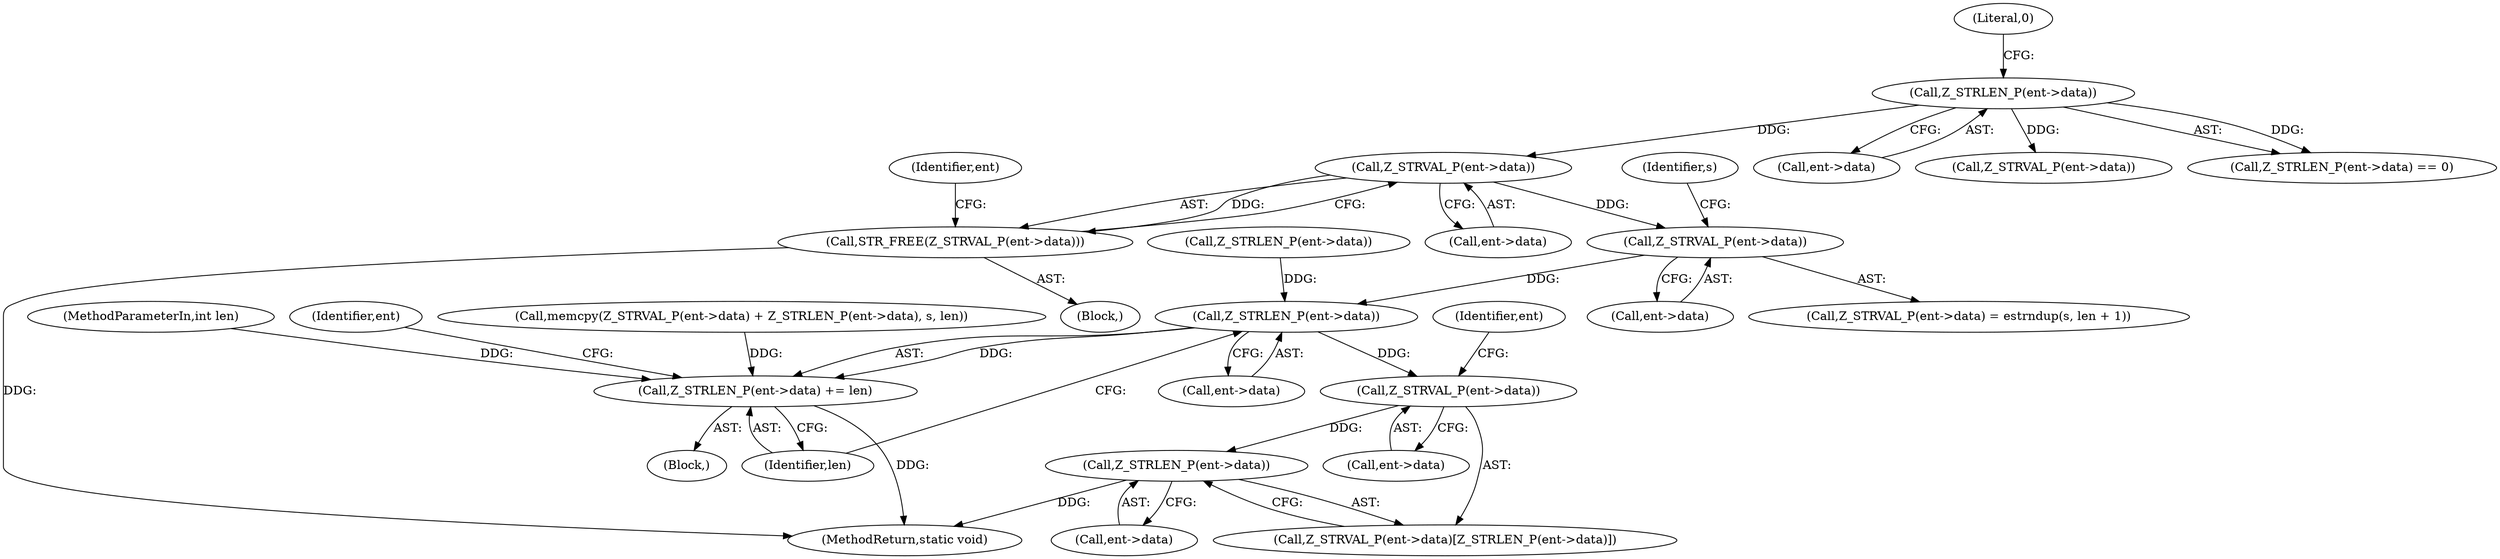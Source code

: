 digraph "0_php-src_426aeb2808955ee3d3f52e0cfb102834cdb836a5?w=1@pointer" {
"1000223" [label="(Call,Z_STRVAL_P(ent->data))"];
"1000216" [label="(Call,Z_STRLEN_P(ent->data))"];
"1000222" [label="(Call,STR_FREE(Z_STRVAL_P(ent->data)))"];
"1000228" [label="(Call,Z_STRVAL_P(ent->data))"];
"1000270" [label="(Call,Z_STRLEN_P(ent->data))"];
"1000269" [label="(Call,Z_STRLEN_P(ent->data) += len)"];
"1000277" [label="(Call,Z_STRVAL_P(ent->data))"];
"1000281" [label="(Call,Z_STRLEN_P(ent->data))"];
"1000227" [label="(Call,Z_STRVAL_P(ent->data) = estrndup(s, len + 1))"];
"1000283" [label="(Identifier,ent)"];
"1000277" [label="(Call,Z_STRVAL_P(ent->data))"];
"1000224" [label="(Call,ent->data)"];
"1000233" [label="(Identifier,s)"];
"1000229" [label="(Call,ent->data)"];
"1000276" [label="(Call,Z_STRVAL_P(ent->data)[Z_STRLEN_P(ent->data)])"];
"1000269" [label="(Call,Z_STRLEN_P(ent->data) += len)"];
"1000223" [label="(Call,Z_STRVAL_P(ent->data))"];
"1000282" [label="(Call,ent->data)"];
"1000216" [label="(Call,Z_STRLEN_P(ent->data))"];
"1000270" [label="(Call,Z_STRLEN_P(ent->data))"];
"1000228" [label="(Call,Z_STRVAL_P(ent->data))"];
"1000257" [label="(Call,memcpy(Z_STRVAL_P(ent->data) + Z_STRLEN_P(ent->data), s, len))"];
"1000104" [label="(MethodParameterIn,int len)"];
"1000477" [label="(MethodReturn,static void)"];
"1000221" [label="(Block,)"];
"1000278" [label="(Call,ent->data)"];
"1000217" [label="(Call,ent->data)"];
"1000263" [label="(Call,Z_STRLEN_P(ent->data))"];
"1000220" [label="(Literal,0)"];
"1000222" [label="(Call,STR_FREE(Z_STRVAL_P(ent->data)))"];
"1000279" [label="(Identifier,ent)"];
"1000271" [label="(Call,ent->data)"];
"1000134" [label="(Block,)"];
"1000240" [label="(Call,Z_STRVAL_P(ent->data))"];
"1000230" [label="(Identifier,ent)"];
"1000215" [label="(Call,Z_STRLEN_P(ent->data) == 0)"];
"1000281" [label="(Call,Z_STRLEN_P(ent->data))"];
"1000274" [label="(Identifier,len)"];
"1000223" -> "1000222"  [label="AST: "];
"1000223" -> "1000224"  [label="CFG: "];
"1000224" -> "1000223"  [label="AST: "];
"1000222" -> "1000223"  [label="CFG: "];
"1000223" -> "1000222"  [label="DDG: "];
"1000216" -> "1000223"  [label="DDG: "];
"1000223" -> "1000228"  [label="DDG: "];
"1000216" -> "1000215"  [label="AST: "];
"1000216" -> "1000217"  [label="CFG: "];
"1000217" -> "1000216"  [label="AST: "];
"1000220" -> "1000216"  [label="CFG: "];
"1000216" -> "1000215"  [label="DDG: "];
"1000216" -> "1000240"  [label="DDG: "];
"1000222" -> "1000221"  [label="AST: "];
"1000230" -> "1000222"  [label="CFG: "];
"1000222" -> "1000477"  [label="DDG: "];
"1000228" -> "1000227"  [label="AST: "];
"1000228" -> "1000229"  [label="CFG: "];
"1000229" -> "1000228"  [label="AST: "];
"1000233" -> "1000228"  [label="CFG: "];
"1000228" -> "1000270"  [label="DDG: "];
"1000270" -> "1000269"  [label="AST: "];
"1000270" -> "1000271"  [label="CFG: "];
"1000271" -> "1000270"  [label="AST: "];
"1000274" -> "1000270"  [label="CFG: "];
"1000270" -> "1000269"  [label="DDG: "];
"1000263" -> "1000270"  [label="DDG: "];
"1000270" -> "1000277"  [label="DDG: "];
"1000269" -> "1000134"  [label="AST: "];
"1000269" -> "1000274"  [label="CFG: "];
"1000274" -> "1000269"  [label="AST: "];
"1000279" -> "1000269"  [label="CFG: "];
"1000269" -> "1000477"  [label="DDG: "];
"1000257" -> "1000269"  [label="DDG: "];
"1000104" -> "1000269"  [label="DDG: "];
"1000277" -> "1000276"  [label="AST: "];
"1000277" -> "1000278"  [label="CFG: "];
"1000278" -> "1000277"  [label="AST: "];
"1000283" -> "1000277"  [label="CFG: "];
"1000277" -> "1000281"  [label="DDG: "];
"1000281" -> "1000276"  [label="AST: "];
"1000281" -> "1000282"  [label="CFG: "];
"1000282" -> "1000281"  [label="AST: "];
"1000276" -> "1000281"  [label="CFG: "];
"1000281" -> "1000477"  [label="DDG: "];
}
